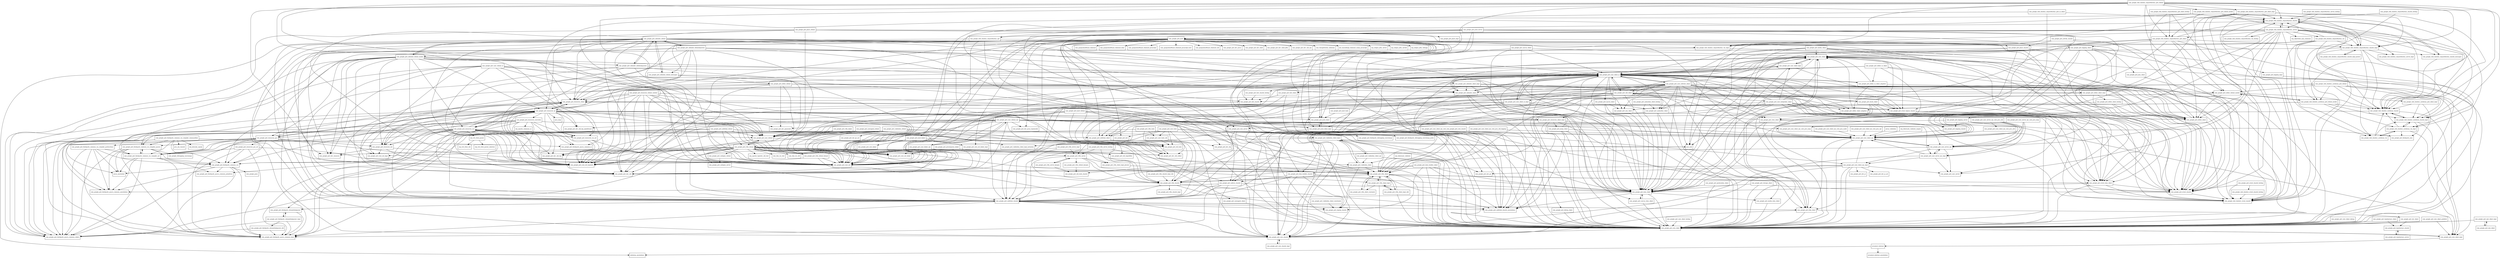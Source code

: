 digraph gwt_user_2_8_2_package_dependencies {
  node [shape = box, fontsize=10.0];
  com_google_gwt_activity_shared -> com_google_gwt_event_shared;
  com_google_gwt_activity_shared -> com_google_gwt_place_shared;
  com_google_gwt_activity_shared -> com_google_gwt_user_client_ui;
  com_google_gwt_activity_shared -> com_google_web_bindery_event_shared;
  com_google_gwt_animation_client -> com_google_gwt_core_client;
  com_google_gwt_animation_client -> com_google_gwt_core_shared;
  com_google_gwt_animation_client -> com_google_gwt_dom_client;
  com_google_gwt_animation_client -> com_google_gwt_user_client;
  com_google_gwt_animation_client_testing -> com_google_gwt_animation_client;
  com_google_gwt_animation_client_testing -> com_google_gwt_dom_client;
  com_google_gwt_aria_client -> com_google_gwt_dom_client;
  com_google_gwt_canvas_client -> com_google_gwt_canvas_dom_client;
  com_google_gwt_canvas_client -> com_google_gwt_core_client;
  com_google_gwt_canvas_client -> com_google_gwt_dom_client;
  com_google_gwt_canvas_client -> com_google_gwt_user_client;
  com_google_gwt_canvas_client -> com_google_gwt_user_client_ui;
  com_google_gwt_canvas_dom_client -> com_google_gwt_core_client;
  com_google_gwt_canvas_dom_client -> com_google_gwt_dom_client;
  com_google_gwt_cell_client -> com_google_gwt_core_client;
  com_google_gwt_cell_client -> com_google_gwt_dom_client;
  com_google_gwt_cell_client -> com_google_gwt_event_dom_client;
  com_google_gwt_cell_client -> com_google_gwt_event_logical_shared;
  com_google_gwt_cell_client -> com_google_gwt_event_shared;
  com_google_gwt_cell_client -> com_google_gwt_i18n_client;
  com_google_gwt_cell_client -> com_google_gwt_i18n_shared;
  com_google_gwt_cell_client -> com_google_gwt_resources_client;
  com_google_gwt_cell_client -> com_google_gwt_safecss_shared;
  com_google_gwt_cell_client -> com_google_gwt_safehtml_client;
  com_google_gwt_cell_client -> com_google_gwt_safehtml_shared;
  com_google_gwt_cell_client -> com_google_gwt_text_shared;
  com_google_gwt_cell_client -> com_google_gwt_user_client;
  com_google_gwt_cell_client -> com_google_gwt_user_client_ui;
  com_google_gwt_cell_client -> com_google_gwt_user_datepicker_client;
  com_google_gwt_codegen_rebind -> com_google_gwt_codegen_server;
  com_google_gwt_codegen_rebind -> com_google_gwt_core_ext;
  com_google_gwt_codegen_server -> com_google_gwt_safehtml_shared;
  com_google_gwt_core_client -> com_google_gwt_core_client_impl;
  com_google_gwt_core_client -> com_google_gwt_core_shared;
  com_google_gwt_core_client_debug -> com_google_gwt_core_client;
  com_google_gwt_core_client_impl -> com_google_gwt_core_client;
  com_google_gwt_core_client_impl -> javaemul_internal;
  com_google_gwt_core_client_prefetch -> com_google_gwt_core_client;
  com_google_gwt_core_client_prefetch -> com_google_gwt_core_client_impl;
  com_google_gwt_core_client_testing -> com_google_gwt_core_client;
  com_google_gwt_core_server -> com_google_gwt_core_shared;
  com_google_gwt_core_server -> com_google_gwt_i18n_server;
  com_google_gwt_core_server -> com_google_gwt_i18n_shared;
  com_google_gwt_core_server -> com_google_gwt_thirdparty_debugging_sourcemap;
  com_google_gwt_core_server -> com_google_gwt_thirdparty_debugging_sourcemap_proto;
  com_google_gwt_core_shared -> com_google_gwt_core_shared_impl;
  com_google_gwt_core_shared_impl -> com_google_gwt_core_shared;
  com_google_gwt_debug_client -> com_google_gwt_core_client;
  com_google_gwt_dom_builder_client -> com_google_gwt_core_client;
  com_google_gwt_dom_builder_client -> com_google_gwt_dom_builder_shared;
  com_google_gwt_dom_builder_client -> com_google_gwt_dom_client;
  com_google_gwt_dom_builder_client -> com_google_gwt_regexp_shared;
  com_google_gwt_dom_builder_client -> com_google_gwt_safehtml_shared;
  com_google_gwt_dom_builder_client -> com_google_gwt_safehtml_shared_annotations;
  com_google_gwt_dom_builder_shared -> com_google_gwt_core_shared;
  com_google_gwt_dom_builder_shared -> com_google_gwt_dom_client;
  com_google_gwt_dom_builder_shared -> com_google_gwt_regexp_shared;
  com_google_gwt_dom_builder_shared -> com_google_gwt_safecss_shared;
  com_google_gwt_dom_builder_shared -> com_google_gwt_safehtml_shared;
  com_google_gwt_dom_builder_shared -> com_google_gwt_safehtml_shared_annotations;
  com_google_gwt_dom_client -> com_google_gwt_canvas_dom_client;
  com_google_gwt_dom_client -> com_google_gwt_core_client;
  com_google_gwt_dom_client -> com_google_gwt_media_dom_client;
  com_google_gwt_dom_client -> com_google_gwt_safehtml_shared;
  com_google_gwt_dom_client -> com_google_gwt_safehtml_shared_annotations;
  com_google_gwt_editor_client -> com_google_gwt_event_shared;
  com_google_gwt_editor_client -> com_google_gwt_user_client;
  com_google_gwt_editor_client_adapters -> com_google_gwt_editor_client;
  com_google_gwt_editor_client_adapters -> com_google_gwt_user_client;
  com_google_gwt_editor_client_adapters -> com_google_gwt_view_client;
  com_google_gwt_editor_client_impl -> com_google_gwt_core_client;
  com_google_gwt_editor_client_impl -> com_google_gwt_editor_client;
  com_google_gwt_editor_client_impl -> com_google_gwt_editor_client_testing;
  com_google_gwt_editor_client_impl -> com_google_gwt_event_shared;
  com_google_gwt_editor_client_testing -> com_google_gwt_editor_client;
  com_google_gwt_editor_client_testing -> com_google_gwt_editor_client_adapters;
  com_google_gwt_editor_client_testing -> com_google_gwt_event_shared;
  com_google_gwt_editor_rebind -> com_google_gwt_core_ext;
  com_google_gwt_editor_rebind -> com_google_gwt_core_ext_typeinfo;
  com_google_gwt_editor_rebind -> com_google_gwt_dev_generator;
  com_google_gwt_editor_rebind -> com_google_gwt_dev_util;
  com_google_gwt_editor_rebind -> com_google_gwt_editor_client;
  com_google_gwt_editor_rebind -> com_google_gwt_editor_client_impl;
  com_google_gwt_editor_rebind -> com_google_gwt_editor_rebind_model;
  com_google_gwt_editor_rebind -> com_google_gwt_user_rebind;
  com_google_gwt_editor_rebind_model -> com_google_gwt_core_ext;
  com_google_gwt_editor_rebind_model -> com_google_gwt_core_ext_typeinfo;
  com_google_gwt_editor_rebind_model -> com_google_gwt_editor_client;
  com_google_gwt_editor_rebind_model -> com_google_web_bindery_autobean_gwt_rebind_model;
  com_google_gwt_editor_rebind_model -> com_google_web_bindery_autobean_shared;
  com_google_gwt_editor_ui_client -> com_google_gwt_core_client;
  com_google_gwt_editor_ui_client -> com_google_gwt_dom_client;
  com_google_gwt_editor_ui_client -> com_google_gwt_editor_client;
  com_google_gwt_editor_ui_client -> com_google_gwt_editor_ui_client_adapters;
  com_google_gwt_editor_ui_client -> com_google_gwt_uibinder_client;
  com_google_gwt_editor_ui_client -> com_google_gwt_user_client_ui;
  com_google_gwt_editor_ui_client_adapters -> com_google_gwt_editor_client;
  com_google_gwt_editor_ui_client_adapters -> com_google_gwt_editor_client_adapters;
  com_google_gwt_editor_ui_client_adapters -> com_google_gwt_user_client;
  com_google_gwt_editor_ui_client_adapters -> com_google_gwt_user_client_ui;
  com_google_gwt_event_dom_client -> com_google_gwt_core_client;
  com_google_gwt_event_dom_client -> com_google_gwt_dom_client;
  com_google_gwt_event_dom_client -> com_google_gwt_event_shared;
  com_google_gwt_event_dom_client -> com_google_web_bindery_event_shared;
  com_google_gwt_event_logical_shared -> com_google_gwt_event_shared;
  com_google_gwt_event_logical_shared -> com_google_web_bindery_event_shared;
  com_google_gwt_event_shared -> com_google_web_bindery_event_shared;
  com_google_gwt_event_shared_testing -> com_google_gwt_event_shared;
  com_google_gwt_event_shared_testing -> com_google_web_bindery_event_shared;
  com_google_gwt_event_shared_testing -> com_google_web_bindery_event_shared_testing;
  com_google_gwt_geolocation_client -> com_google_gwt_core_client;
  com_google_gwt_geolocation_client -> com_google_gwt_dom_client;
  com_google_gwt_http_client -> com_google_gwt_core_client;
  com_google_gwt_http_client -> com_google_gwt_core_shared;
  com_google_gwt_http_client -> com_google_gwt_user_client;
  com_google_gwt_http_client -> com_google_gwt_xhr_client;
  com_google_gwt_i18n_client -> com_google_gwt_core_client;
  com_google_gwt_i18n_client -> com_google_gwt_dom_client;
  com_google_gwt_i18n_client -> com_google_gwt_event_dom_client;
  com_google_gwt_i18n_client -> com_google_gwt_event_shared;
  com_google_gwt_i18n_client -> com_google_gwt_i18n_client_constants;
  com_google_gwt_i18n_client -> com_google_gwt_i18n_client_impl;
  com_google_gwt_i18n_client -> com_google_gwt_i18n_client_impl_cldr;
  com_google_gwt_i18n_client -> com_google_gwt_i18n_shared;
  com_google_gwt_i18n_client_constants -> com_google_gwt_i18n_client;
  com_google_gwt_i18n_client_impl -> com_google_gwt_core_client;
  com_google_gwt_i18n_client_impl -> com_google_gwt_i18n_client;
  com_google_gwt_i18n_client_impl -> com_google_gwt_i18n_client_constants;
  com_google_gwt_i18n_client_impl -> com_google_gwt_i18n_client_impl_cldr;
  com_google_gwt_i18n_client_impl_cldr -> com_google_gwt_core_client;
  com_google_gwt_i18n_client_impl_cldr -> com_google_gwt_i18n_client;
  com_google_gwt_i18n_client_impl_cldr -> com_google_gwt_i18n_client_impl;
  com_google_gwt_i18n_client_impl_plurals -> com_google_gwt_i18n_client;
  com_google_gwt_i18n_linker -> com_google_gwt_core_ext;
  com_google_gwt_i18n_linker -> com_google_gwt_core_ext_linker;
  com_google_gwt_i18n_linker -> com_google_gwt_user_rebind;
  com_google_gwt_i18n_rebind -> com_google_gwt_codegen_rebind;
  com_google_gwt_i18n_rebind -> com_google_gwt_codegen_server;
  com_google_gwt_i18n_rebind -> com_google_gwt_core_client;
  com_google_gwt_i18n_rebind -> com_google_gwt_core_ext;
  com_google_gwt_i18n_rebind -> com_google_gwt_core_ext_impl;
  com_google_gwt_i18n_rebind -> com_google_gwt_core_ext_linker;
  com_google_gwt_i18n_rebind -> com_google_gwt_core_ext_typeinfo;
  com_google_gwt_i18n_rebind -> com_google_gwt_dev_resource;
  com_google_gwt_i18n_rebind -> com_google_gwt_dev_util;
  com_google_gwt_i18n_rebind -> com_google_gwt_dev_util_collect;
  com_google_gwt_i18n_rebind -> com_google_gwt_dev_util_log;
  com_google_gwt_i18n_rebind -> com_google_gwt_i18n_client;
  com_google_gwt_i18n_rebind -> com_google_gwt_i18n_client_impl;
  com_google_gwt_i18n_rebind -> com_google_gwt_i18n_client_impl_plurals;
  com_google_gwt_i18n_rebind -> com_google_gwt_i18n_rebind_format;
  com_google_gwt_i18n_rebind -> com_google_gwt_i18n_server;
  com_google_gwt_i18n_rebind -> com_google_gwt_i18n_shared;
  com_google_gwt_i18n_rebind -> com_google_gwt_safehtml_shared;
  com_google_gwt_i18n_rebind -> com_google_gwt_thirdparty_guava_common_collect;
  com_google_gwt_i18n_rebind -> com_google_gwt_user_rebind;
  com_google_gwt_i18n_rebind -> com_ibm_icu_text;
  com_google_gwt_i18n_rebind -> com_ibm_icu_util;
  com_google_gwt_i18n_rebind -> org_apache_tapestry_util_text;
  com_google_gwt_i18n_rebind_format -> com_google_gwt_core_ext;
  com_google_gwt_i18n_rebind_format -> com_google_gwt_core_ext_typeinfo;
  com_google_gwt_i18n_rebind_format -> com_google_gwt_i18n_client;
  com_google_gwt_i18n_rebind_format -> com_google_gwt_i18n_rebind;
  com_google_gwt_i18n_rebind_keygen -> com_google_gwt_util_tools_shared;
  com_google_gwt_i18n_server -> com_google_gwt_i18n_client;
  com_google_gwt_i18n_server -> com_google_gwt_i18n_client_impl_plurals;
  com_google_gwt_i18n_server -> com_google_gwt_i18n_rebind_keygen;
  com_google_gwt_i18n_server -> com_google_gwt_i18n_server_keygen;
  com_google_gwt_i18n_server -> com_google_gwt_i18n_shared;
  com_google_gwt_i18n_server -> com_google_gwt_safehtml_shared;
  com_google_gwt_i18n_server_impl -> com_google_gwt_i18n_server;
  com_google_gwt_i18n_server_impl -> com_google_gwt_i18n_shared;
  com_google_gwt_i18n_server_impl -> com_google_gwt_safehtml_shared;
  com_google_gwt_i18n_server_keygen -> com_google_gwt_i18n_server;
  com_google_gwt_i18n_server_keygen -> com_google_gwt_util_tools_shared;
  com_google_gwt_i18n_server_testing -> com_google_gwt_i18n_client;
  com_google_gwt_i18n_server_testing -> com_google_gwt_i18n_server;
  com_google_gwt_i18n_server_testing -> com_google_gwt_i18n_shared;
  com_google_gwt_i18n_server_testing -> com_google_gwt_safehtml_shared;
  com_google_gwt_i18n_shared -> com_google_gwt_i18n_client;
  com_google_gwt_i18n_shared -> com_google_gwt_i18n_shared_impl;
  com_google_gwt_i18n_shared -> com_google_gwt_regexp_shared;
  com_google_gwt_i18n_shared -> com_google_gwt_safehtml_shared;
  com_google_gwt_i18n_shared -> com_google_gwt_safehtml_shared_annotations;
  com_google_gwt_i18n_shared_impl_cldr -> com_google_gwt_i18n_shared;
  com_google_gwt_i18n_tools -> com_google_gwt_i18n_client;
  com_google_gwt_i18n_tools -> com_google_gwt_i18n_rebind;
  com_google_gwt_i18n_tools -> com_google_gwt_user_tools_util;
  com_google_gwt_i18n_tools -> com_google_gwt_util_tools;
  com_google_gwt_json_client -> com_google_gwt_core_client;
  com_google_gwt_jsonp_client -> com_google_gwt_core_client;
  com_google_gwt_jsonp_client -> com_google_gwt_dom_client;
  com_google_gwt_jsonp_client -> com_google_gwt_safehtml_shared_annotations;
  com_google_gwt_jsonp_client -> com_google_gwt_user_client;
  com_google_gwt_jsonp_client -> com_google_gwt_user_client_rpc;
  com_google_gwt_junit -> com_gargoylesoftware_htmlunit;
  com_google_gwt_junit -> com_gargoylesoftware_htmlunit_html;
  com_google_gwt_junit -> com_gargoylesoftware_htmlunit_javascript;
  com_google_gwt_junit -> com_gargoylesoftware_htmlunit_javascript_host;
  com_google_gwt_junit -> com_gargoylesoftware_htmlunit_util;
  com_google_gwt_junit -> com_google_gwt_core_client;
  com_google_gwt_junit -> com_google_gwt_core_ext;
  com_google_gwt_junit -> com_google_gwt_core_ext_linker_impl;
  com_google_gwt_junit -> com_google_gwt_core_ext_typeinfo;
  com_google_gwt_junit -> com_google_gwt_core_shared;
  com_google_gwt_junit -> com_google_gwt_dev;
  com_google_gwt_junit -> com_google_gwt_dev_cfg;
  com_google_gwt_junit -> com_google_gwt_dev_javac;
  com_google_gwt_junit -> com_google_gwt_dev_javac_typemodel;
  com_google_gwt_junit -> com_google_gwt_dev_jjs;
  com_google_gwt_junit -> com_google_gwt_dev_resource;
  com_google_gwt_junit -> com_google_gwt_dev_shell;
  com_google_gwt_junit -> com_google_gwt_dev_shell_jetty;
  com_google_gwt_junit -> com_google_gwt_dev_util;
  com_google_gwt_junit -> com_google_gwt_dev_util_arg;
  com_google_gwt_junit -> com_google_gwt_dev_util_collect;
  com_google_gwt_junit -> com_google_gwt_i18n_client;
  com_google_gwt_junit -> com_google_gwt_junit_client;
  com_google_gwt_junit -> com_google_gwt_junit_client_impl;
  com_google_gwt_junit -> com_google_gwt_logging_client;
  com_google_gwt_junit -> com_google_gwt_resources_client;
  com_google_gwt_junit -> com_google_gwt_safehtml_client;
  com_google_gwt_junit -> com_google_gwt_safehtml_shared;
  com_google_gwt_junit -> com_google_gwt_thirdparty_guava_common_base;
  com_google_gwt_junit -> com_google_gwt_thirdparty_guava_common_collect;
  com_google_gwt_junit -> com_google_gwt_util_tools;
  com_google_gwt_junit -> com_thoughtworks_selenium;
  com_google_gwt_junit -> java_util;
  com_google_gwt_junit -> net_sourceforge_htmlunit_corejs_javascript;
  com_google_gwt_junit -> org_eclipse_jetty_server;
  com_google_gwt_junit -> org_eclipse_jetty_servlet;
  com_google_gwt_junit -> org_eclipse_jetty_webapp;
  com_google_gwt_junit_client -> com_google_gwt_junit;
  com_google_gwt_junit_client -> com_google_gwt_junit_client_impl;
  com_google_gwt_junit_client_impl -> com_google_gwt_core_client;
  com_google_gwt_junit_client_impl -> com_google_gwt_core_shared;
  com_google_gwt_junit_client_impl -> com_google_gwt_junit_client;
  com_google_gwt_junit_client_impl -> com_google_gwt_user_client_rpc;
  com_google_gwt_junit_linker -> com_google_gwt_core_ext;
  com_google_gwt_junit_linker -> com_google_gwt_core_ext_linker;
  com_google_gwt_junit_linker -> com_google_gwt_core_ext_linker_impl;
  com_google_gwt_junit_linker -> com_google_gwt_core_linker;
  com_google_gwt_junit_linker -> com_google_gwt_util_tools;
  com_google_gwt_junit_rebind -> com_google_gwt_core_client;
  com_google_gwt_junit_rebind -> com_google_gwt_core_ext;
  com_google_gwt_junit_rebind -> com_google_gwt_core_ext_typeinfo;
  com_google_gwt_junit_rebind -> com_google_gwt_dev_util_collect;
  com_google_gwt_junit_rebind -> com_google_gwt_junit_client;
  com_google_gwt_junit_rebind -> com_google_gwt_junit_client_impl;
  com_google_gwt_junit_rebind -> com_google_gwt_user_rebind;
  com_google_gwt_junit_server -> com_google_gwt_core_server;
  com_google_gwt_junit_server -> com_google_gwt_core_shared;
  com_google_gwt_junit_server -> com_google_gwt_junit;
  com_google_gwt_junit_server -> com_google_gwt_junit_client;
  com_google_gwt_junit_server -> com_google_gwt_junit_client_impl;
  com_google_gwt_junit_server -> com_google_gwt_junit_linker;
  com_google_gwt_junit_server -> com_google_gwt_logging_shared;
  com_google_gwt_junit_server -> com_google_gwt_user_client_rpc;
  com_google_gwt_junit_server -> com_google_gwt_user_server_rpc;
  com_google_gwt_junit_tools -> com_google_gwt_junit_client;
  com_google_gwt_layout_client -> com_google_gwt_animation_client;
  com_google_gwt_layout_client -> com_google_gwt_aria_client;
  com_google_gwt_layout_client -> com_google_gwt_core_client;
  com_google_gwt_layout_client -> com_google_gwt_dom_client;
  com_google_gwt_logging_client -> com_google_gwt_core_client;
  com_google_gwt_logging_client -> com_google_gwt_dom_client;
  com_google_gwt_logging_client -> com_google_gwt_event_dom_client;
  com_google_gwt_logging_client -> com_google_gwt_event_shared;
  com_google_gwt_logging_client -> com_google_gwt_json_client;
  com_google_gwt_logging_client -> com_google_gwt_logging_impl;
  com_google_gwt_logging_client -> com_google_gwt_logging_shared;
  com_google_gwt_logging_client -> com_google_gwt_safehtml_shared_annotations;
  com_google_gwt_logging_client -> com_google_gwt_user_client;
  com_google_gwt_logging_client -> com_google_gwt_user_client_rpc;
  com_google_gwt_logging_client -> com_google_gwt_user_client_ui;
  com_google_gwt_logging_impl -> com_google_gwt_core_client;
  com_google_gwt_logging_server -> com_google_gwt_core_server;
  com_google_gwt_logging_server -> com_google_gwt_logging_shared;
  com_google_gwt_logging_server -> com_google_gwt_thirdparty_json;
  com_google_gwt_logging_server -> com_google_gwt_user_server_rpc;
  com_google_gwt_logging_shared -> com_google_gwt_user_client_rpc;
  com_google_gwt_media_client -> com_google_gwt_core_client;
  com_google_gwt_media_client -> com_google_gwt_dom_client;
  com_google_gwt_media_client -> com_google_gwt_event_dom_client;
  com_google_gwt_media_client -> com_google_gwt_event_shared;
  com_google_gwt_media_client -> com_google_gwt_media_dom_client;
  com_google_gwt_media_client -> com_google_gwt_user_client;
  com_google_gwt_media_client -> com_google_gwt_user_client_ui;
  com_google_gwt_media_dom_client -> com_google_gwt_core_client;
  com_google_gwt_place_impl -> com_google_gwt_place_shared;
  com_google_gwt_place_rebind -> com_google_gwt_core_client;
  com_google_gwt_place_rebind -> com_google_gwt_core_ext;
  com_google_gwt_place_rebind -> com_google_gwt_core_ext_typeinfo;
  com_google_gwt_place_rebind -> com_google_gwt_place_impl;
  com_google_gwt_place_rebind -> com_google_gwt_place_shared;
  com_google_gwt_place_rebind -> com_google_gwt_thirdparty_guava_common_collect;
  com_google_gwt_place_rebind -> com_google_gwt_user_rebind;
  com_google_gwt_place_shared -> com_google_gwt_core_shared;
  com_google_gwt_place_shared -> com_google_gwt_event_logical_shared;
  com_google_gwt_place_shared -> com_google_gwt_event_shared;
  com_google_gwt_place_shared -> com_google_gwt_user_client;
  com_google_gwt_place_shared -> com_google_web_bindery_event_shared;
  com_google_gwt_precompress_linker -> com_google_gwt_core_ext;
  com_google_gwt_precompress_linker -> com_google_gwt_core_ext_linker;
  com_google_gwt_precompress_linker -> com_google_gwt_dev_util_collect;
  com_google_gwt_precompress_linker -> com_google_gwt_util_regexfilter;
  com_google_gwt_resources_client -> com_google_gwt_core_client;
  com_google_gwt_resources_client -> com_google_gwt_resources_ext;
  com_google_gwt_resources_client -> com_google_gwt_resources_rg;
  com_google_gwt_resources_client -> com_google_gwt_safehtml_shared;
  com_google_gwt_resources_client_impl -> com_google_gwt_core_client;
  com_google_gwt_resources_client_impl -> com_google_gwt_http_client;
  com_google_gwt_resources_client_impl -> com_google_gwt_jsonp_client;
  com_google_gwt_resources_client_impl -> com_google_gwt_resources_client;
  com_google_gwt_resources_client_impl -> com_google_gwt_safehtml_shared;
  com_google_gwt_resources_client_impl -> com_google_gwt_safehtml_shared_annotations;
  com_google_gwt_resources_client_impl -> com_google_gwt_user_client_rpc;
  com_google_gwt_resources_converter -> com_google_gwt_core_ext;
  com_google_gwt_resources_converter -> com_google_gwt_dev_util;
  com_google_gwt_resources_converter -> com_google_gwt_dev_util_log;
  com_google_gwt_resources_converter -> com_google_gwt_resources_css;
  com_google_gwt_resources_converter -> com_google_gwt_resources_css_ast;
  com_google_gwt_resources_converter -> com_google_gwt_thirdparty_common_css;
  com_google_gwt_resources_converter -> com_google_gwt_thirdparty_common_css_compiler_ast;
  com_google_gwt_resources_converter -> com_google_gwt_thirdparty_guava_common_base;
  com_google_gwt_resources_converter -> com_google_gwt_thirdparty_guava_common_collect;
  com_google_gwt_resources_converter -> com_google_gwt_thirdparty_guava_common_io;
  com_google_gwt_resources_converter -> org_apache_commons_io;
  com_google_gwt_resources_css -> com_google_gwt_core_ext;
  com_google_gwt_resources_css -> com_google_gwt_core_ext_typeinfo;
  com_google_gwt_resources_css -> com_google_gwt_dev_util;
  com_google_gwt_resources_css -> com_google_gwt_dev_util_log;
  com_google_gwt_resources_css -> com_google_gwt_resources_client;
  com_google_gwt_resources_css -> com_google_gwt_resources_css_ast;
  com_google_gwt_resources_css -> com_google_gwt_resources_ext;
  com_google_gwt_resources_css -> com_google_gwt_resources_gss;
  com_google_gwt_resources_css -> com_google_gwt_resources_rg;
  com_google_gwt_resources_css -> com_google_gwt_thirdparty_common_css;
  com_google_gwt_resources_css -> com_google_gwt_thirdparty_common_css_compiler_ast;
  com_google_gwt_resources_css -> com_google_gwt_thirdparty_common_css_compiler_passes;
  com_google_gwt_resources_css -> com_google_gwt_thirdparty_guava_common_base;
  com_google_gwt_resources_css -> com_google_gwt_thirdparty_guava_common_collect;
  com_google_gwt_resources_css -> com_google_gwt_user_rebind;
  com_google_gwt_resources_css -> com_google_gwt_util_tools;
  com_google_gwt_resources_css -> org_w3c_flute_parser;
  com_google_gwt_resources_css_ast -> com_google_gwt_core_ext;
  com_google_gwt_resources_css_ast -> com_google_gwt_dev_util;
  com_google_gwt_resources_css_ast -> com_google_gwt_resources_css;
  com_google_gwt_resources_ext -> com_google_gwt_core_ext;
  com_google_gwt_resources_ext -> com_google_gwt_core_ext_impl;
  com_google_gwt_resources_ext -> com_google_gwt_core_ext_typeinfo;
  com_google_gwt_resources_ext -> com_google_gwt_dev_resource;
  com_google_gwt_resources_ext -> com_google_gwt_resources_client;
  com_google_gwt_resources_gss -> com_google_gwt_core_ext;
  com_google_gwt_resources_gss -> com_google_gwt_core_ext_typeinfo;
  com_google_gwt_resources_gss -> com_google_gwt_resources_client;
  com_google_gwt_resources_gss -> com_google_gwt_resources_ext;
  com_google_gwt_resources_gss -> com_google_gwt_resources_gss_ast;
  com_google_gwt_resources_gss -> com_google_gwt_resources_rg;
  com_google_gwt_resources_gss -> com_google_gwt_thirdparty_common_css;
  com_google_gwt_resources_gss -> com_google_gwt_thirdparty_common_css_compiler_ast;
  com_google_gwt_resources_gss -> com_google_gwt_thirdparty_common_css_compiler_gssfunctions;
  com_google_gwt_resources_gss -> com_google_gwt_thirdparty_common_css_compiler_passes;
  com_google_gwt_resources_gss -> com_google_gwt_thirdparty_guava_common_annotations;
  com_google_gwt_resources_gss -> com_google_gwt_thirdparty_guava_common_base;
  com_google_gwt_resources_gss -> com_google_gwt_thirdparty_guava_common_collect;
  com_google_gwt_resources_gss_ast -> com_google_gwt_core_ext;
  com_google_gwt_resources_gss_ast -> com_google_gwt_thirdparty_common_css;
  com_google_gwt_resources_gss_ast -> com_google_gwt_thirdparty_common_css_compiler_ast;
  com_google_gwt_resources_gss_ast -> com_google_gwt_thirdparty_guava_common_base;
  com_google_gwt_resources_gss_ast -> com_google_gwt_thirdparty_guava_common_collect;
  com_google_gwt_resources_rebind_context -> com_google_gwt_core_client;
  com_google_gwt_resources_rebind_context -> com_google_gwt_core_ext;
  com_google_gwt_resources_rebind_context -> com_google_gwt_core_ext_linker;
  com_google_gwt_resources_rebind_context -> com_google_gwt_core_ext_typeinfo;
  com_google_gwt_resources_rebind_context -> com_google_gwt_dev_generator;
  com_google_gwt_resources_rebind_context -> com_google_gwt_dev_util;
  com_google_gwt_resources_rebind_context -> com_google_gwt_resources_client;
  com_google_gwt_resources_rebind_context -> com_google_gwt_resources_ext;
  com_google_gwt_resources_rebind_context -> com_google_gwt_resources_rg;
  com_google_gwt_resources_rebind_context -> com_google_gwt_thirdparty_guava_common_io;
  com_google_gwt_resources_rebind_context -> com_google_gwt_user_rebind;
  com_google_gwt_resources_rg -> com_google_gwt_core_client;
  com_google_gwt_resources_rg -> com_google_gwt_core_ext;
  com_google_gwt_resources_rg -> com_google_gwt_core_ext_linker;
  com_google_gwt_resources_rg -> com_google_gwt_core_ext_typeinfo;
  com_google_gwt_resources_rg -> com_google_gwt_dev_util;
  com_google_gwt_resources_rg -> com_google_gwt_dev_util_collect;
  com_google_gwt_resources_rg -> com_google_gwt_dev_util_log;
  com_google_gwt_resources_rg -> com_google_gwt_dev_util_log_speedtracer;
  com_google_gwt_resources_rg -> com_google_gwt_dom_client;
  com_google_gwt_resources_rg -> com_google_gwt_i18n_client;
  com_google_gwt_resources_rg -> com_google_gwt_resources_client;
  com_google_gwt_resources_rg -> com_google_gwt_resources_client_impl;
  com_google_gwt_resources_rg -> com_google_gwt_resources_converter;
  com_google_gwt_resources_rg -> com_google_gwt_resources_css;
  com_google_gwt_resources_rg -> com_google_gwt_resources_css_ast;
  com_google_gwt_resources_rg -> com_google_gwt_resources_ext;
  com_google_gwt_resources_rg -> com_google_gwt_resources_gss;
  com_google_gwt_resources_rg -> com_google_gwt_safehtml_shared;
  com_google_gwt_resources_rg -> com_google_gwt_thirdparty_common_css;
  com_google_gwt_resources_rg -> com_google_gwt_thirdparty_common_css_compiler_ast;
  com_google_gwt_resources_rg -> com_google_gwt_thirdparty_common_css_compiler_passes;
  com_google_gwt_resources_rg -> com_google_gwt_thirdparty_guava_common_base;
  com_google_gwt_resources_rg -> com_google_gwt_thirdparty_guava_common_collect;
  com_google_gwt_resources_rg -> com_google_gwt_thirdparty_guava_common_io;
  com_google_gwt_resources_rg -> com_google_gwt_user_rebind;
  com_google_gwt_resources_rg -> com_google_gwt_util_tools;
  com_google_gwt_resources_rg -> java_lang;
  com_google_gwt_safecss_shared -> com_google_gwt_core_shared;
  com_google_gwt_safecss_shared -> com_google_gwt_dom_client;
  com_google_gwt_safecss_shared -> com_google_gwt_safehtml_shared;
  com_google_gwt_safecss_shared -> com_google_gwt_thirdparty_guava_common_annotations;
  com_google_gwt_safecss_shared -> com_google_gwt_thirdparty_guava_common_base;
  com_google_gwt_safehtml_client -> com_google_gwt_safehtml_shared;
  com_google_gwt_safehtml_rebind -> com_google_gwt_core_ext;
  com_google_gwt_safehtml_rebind -> com_google_gwt_core_ext_typeinfo;
  com_google_gwt_safehtml_rebind -> com_google_gwt_i18n_rebind;
  com_google_gwt_safehtml_rebind -> com_google_gwt_i18n_shared;
  com_google_gwt_safehtml_rebind -> com_google_gwt_safecss_shared;
  com_google_gwt_safehtml_rebind -> com_google_gwt_safehtml_client;
  com_google_gwt_safehtml_rebind -> com_google_gwt_safehtml_shared;
  com_google_gwt_safehtml_rebind -> com_google_gwt_thirdparty_guava_common_base;
  com_google_gwt_safehtml_rebind -> com_google_gwt_thirdparty_streamhtmlparser;
  com_google_gwt_safehtml_rebind -> com_google_gwt_user_rebind;
  com_google_gwt_safehtml_shared -> com_google_gwt_core_shared;
  com_google_gwt_safehtml_shared -> com_google_gwt_http_client;
  com_google_gwt_safehtml_shared -> com_google_gwt_regexp_shared;
  com_google_gwt_safehtml_shared -> com_google_gwt_safehtml_shared_annotations;
  com_google_gwt_safehtml_shared -> com_google_gwt_thirdparty_guava_common_base;
  com_google_gwt_safehtml_shared -> com_google_gwt_thirdparty_streamhtmlparser;
  com_google_gwt_storage_client -> com_google_gwt_core_client;
  com_google_gwt_storage_client -> com_google_gwt_dom_client;
  com_google_gwt_storage_client -> com_google_gwt_event_shared;
  com_google_gwt_text_client -> com_google_gwt_i18n_client;
  com_google_gwt_text_client -> com_google_gwt_i18n_shared;
  com_google_gwt_text_client -> com_google_gwt_text_shared;
  com_google_gwt_text_shared -> com_google_gwt_safehtml_shared;
  com_google_gwt_text_shared_testing -> com_google_gwt_text_shared;
  com_google_gwt_thirdparty_common_css -> com_google_gson;
  com_google_gwt_thirdparty_common_css -> com_google_gwt_thirdparty_guava_common_annotations;
  com_google_gwt_thirdparty_common_css -> com_google_gwt_thirdparty_guava_common_base;
  com_google_gwt_thirdparty_common_css -> com_google_gwt_thirdparty_guava_common_collect;
  com_google_gwt_thirdparty_common_css -> com_google_gwt_thirdparty_guava_common_primitives;
  com_google_gwt_thirdparty_common_css -> javax_annotation;
  com_google_gwt_thirdparty_common_css_compiler_ast -> com_google_gwt_thirdparty_common_css;
  com_google_gwt_thirdparty_common_css_compiler_ast -> com_google_gwt_thirdparty_common_css_compiler_passes;
  com_google_gwt_thirdparty_common_css_compiler_ast -> com_google_gwt_thirdparty_guava_common_annotations;
  com_google_gwt_thirdparty_common_css_compiler_ast -> com_google_gwt_thirdparty_guava_common_base;
  com_google_gwt_thirdparty_common_css_compiler_ast -> com_google_gwt_thirdparty_guava_common_collect;
  com_google_gwt_thirdparty_common_css_compiler_ast -> com_google_gwt_thirdparty_guava_common_primitives;
  com_google_gwt_thirdparty_common_css_compiler_ast -> javax_annotation;
  com_google_gwt_thirdparty_common_css_compiler_commandline -> com_google_gwt_thirdparty_common_css;
  com_google_gwt_thirdparty_common_css_compiler_commandline -> com_google_gwt_thirdparty_common_css_compiler_ast;
  com_google_gwt_thirdparty_common_css_compiler_commandline -> com_google_gwt_thirdparty_common_css_compiler_passes;
  com_google_gwt_thirdparty_common_css_compiler_commandline -> com_google_gwt_thirdparty_guava_common_base;
  com_google_gwt_thirdparty_common_css_compiler_commandline -> com_google_gwt_thirdparty_guava_common_collect;
  com_google_gwt_thirdparty_common_css_compiler_commandline -> com_google_gwt_thirdparty_guava_common_io;
  com_google_gwt_thirdparty_common_css_compiler_commandline -> java_nio_charset;
  com_google_gwt_thirdparty_common_css_compiler_commandline -> javax_annotation;
  com_google_gwt_thirdparty_common_css_compiler_commandline -> org_kohsuke_args4j;
  com_google_gwt_thirdparty_common_css_compiler_gssfunctions -> com_google_gwt_thirdparty_common_css;
  com_google_gwt_thirdparty_common_css_compiler_gssfunctions -> com_google_gwt_thirdparty_common_css_compiler_ast;
  com_google_gwt_thirdparty_common_css_compiler_gssfunctions -> com_google_gwt_thirdparty_guava_common_annotations;
  com_google_gwt_thirdparty_common_css_compiler_gssfunctions -> com_google_gwt_thirdparty_guava_common_base;
  com_google_gwt_thirdparty_common_css_compiler_gssfunctions -> com_google_gwt_thirdparty_guava_common_collect;
  com_google_gwt_thirdparty_common_css_compiler_gssfunctions -> javax_annotation;
  com_google_gwt_thirdparty_common_css_compiler_passes -> com_google_debugging_sourcemap;
  com_google_gwt_thirdparty_common_css_compiler_passes -> com_google_gwt_thirdparty_common_css;
  com_google_gwt_thirdparty_common_css_compiler_passes -> com_google_gwt_thirdparty_common_css_compiler_ast;
  com_google_gwt_thirdparty_common_css_compiler_passes -> com_google_gwt_thirdparty_guava_common_annotations;
  com_google_gwt_thirdparty_common_css_compiler_passes -> com_google_gwt_thirdparty_guava_common_base;
  com_google_gwt_thirdparty_common_css_compiler_passes -> com_google_gwt_thirdparty_guava_common_collect;
  com_google_gwt_thirdparty_common_css_compiler_passes -> javax_annotation;
  com_google_gwt_thirdparty_streamhtmlparser -> com_google_gwt_thirdparty_guava_common_base;
  com_google_gwt_thirdparty_streamhtmlparser -> com_google_gwt_thirdparty_streamhtmlparser_impl;
  com_google_gwt_thirdparty_streamhtmlparser_impl -> com_google_gwt_thirdparty_guava_common_base;
  com_google_gwt_thirdparty_streamhtmlparser_impl -> com_google_gwt_thirdparty_guava_common_collect;
  com_google_gwt_thirdparty_streamhtmlparser_impl -> com_google_gwt_thirdparty_streamhtmlparser;
  com_google_gwt_thirdparty_streamhtmlparser_impl -> com_google_gwt_thirdparty_streamhtmlparser_util;
  com_google_gwt_thirdparty_streamhtmlparser_util -> com_google_gwt_thirdparty_guava_common_base;
  com_google_gwt_thirdparty_streamhtmlparser_util -> com_google_gwt_thirdparty_guava_common_collect;
  com_google_gwt_touch_client -> com_google_gwt_core_client;
  com_google_gwt_touch_client -> com_google_gwt_dom_client;
  com_google_gwt_touch_client -> com_google_gwt_event_dom_client;
  com_google_gwt_touch_client -> com_google_gwt_event_logical_shared;
  com_google_gwt_touch_client -> com_google_gwt_event_shared;
  com_google_gwt_touch_client -> com_google_gwt_user_client;
  com_google_gwt_touch_client -> com_google_gwt_user_client_ui;
  com_google_gwt_typedarrays_client -> com_google_gwt_core_client;
  com_google_gwt_typedarrays_client -> com_google_gwt_typedarrays_shared;
  com_google_gwt_typedarrays_server -> com_google_gwt_typedarrays_shared;
  com_google_gwt_typedarrays_shared -> com_google_gwt_typedarrays_server;
  com_google_gwt_uibinder_attributeparsers -> com_google_gwt_core_ext;
  com_google_gwt_uibinder_attributeparsers -> com_google_gwt_core_ext_typeinfo;
  com_google_gwt_uibinder_attributeparsers -> com_google_gwt_dom_client;
  com_google_gwt_uibinder_attributeparsers -> com_google_gwt_safehtml_shared;
  com_google_gwt_uibinder_attributeparsers -> com_google_gwt_uibinder_rebind;
  com_google_gwt_uibinder_attributeparsers -> com_google_gwt_user_client_ui;
  com_google_gwt_uibinder_client -> com_google_gwt_core_client;
  com_google_gwt_uibinder_client -> com_google_gwt_dom_client;
  com_google_gwt_uibinder_client -> com_google_gwt_safehtml_shared_annotations;
  com_google_gwt_uibinder_client -> com_google_gwt_user_client;
  com_google_gwt_uibinder_client -> com_google_gwt_user_client_ui;
  com_google_gwt_uibinder_client_impl -> com_google_gwt_core_client;
  com_google_gwt_uibinder_client_impl -> com_google_gwt_dom_client;
  com_google_gwt_uibinder_client_impl -> com_google_gwt_event_dom_client;
  com_google_gwt_uibinder_client_impl -> com_google_gwt_event_shared;
  com_google_gwt_uibinder_client_impl -> com_google_gwt_safehtml_shared;
  com_google_gwt_uibinder_client_impl -> com_google_gwt_uibinder_client;
  com_google_gwt_uibinder_elementparsers -> com_google_gwt_core_ext;
  com_google_gwt_uibinder_elementparsers -> com_google_gwt_core_ext_typeinfo;
  com_google_gwt_uibinder_elementparsers -> com_google_gwt_dev_util;
  com_google_gwt_uibinder_elementparsers -> com_google_gwt_dom_client;
  com_google_gwt_uibinder_elementparsers -> com_google_gwt_i18n_client;
  com_google_gwt_uibinder_elementparsers -> com_google_gwt_resources_client;
  com_google_gwt_uibinder_elementparsers -> com_google_gwt_safehtml_shared;
  com_google_gwt_uibinder_elementparsers -> com_google_gwt_uibinder_client;
  com_google_gwt_uibinder_elementparsers -> com_google_gwt_uibinder_rebind;
  com_google_gwt_uibinder_elementparsers -> com_google_gwt_uibinder_rebind_messages;
  com_google_gwt_uibinder_elementparsers -> com_google_gwt_uibinder_rebind_model;
  com_google_gwt_uibinder_elementparsers -> com_google_gwt_user_client_ui;
  com_google_gwt_uibinder_rebind -> com_google_gwt_core_ext;
  com_google_gwt_uibinder_rebind -> com_google_gwt_core_ext_typeinfo;
  com_google_gwt_uibinder_rebind -> com_google_gwt_dev_resource;
  com_google_gwt_uibinder_rebind -> com_google_gwt_dev_util;
  com_google_gwt_uibinder_rebind -> com_google_gwt_dev_util_collect;
  com_google_gwt_uibinder_rebind -> com_google_gwt_dom_client;
  com_google_gwt_uibinder_rebind -> com_google_gwt_event_dom_client;
  com_google_gwt_uibinder_rebind -> com_google_gwt_event_shared;
  com_google_gwt_uibinder_rebind -> com_google_gwt_resources_client;
  com_google_gwt_uibinder_rebind -> com_google_gwt_resources_rg;
  com_google_gwt_uibinder_rebind -> com_google_gwt_safehtml_shared;
  com_google_gwt_uibinder_rebind -> com_google_gwt_uibinder_attributeparsers;
  com_google_gwt_uibinder_rebind -> com_google_gwt_uibinder_client;
  com_google_gwt_uibinder_rebind -> com_google_gwt_uibinder_client_impl;
  com_google_gwt_uibinder_rebind -> com_google_gwt_uibinder_elementparsers;
  com_google_gwt_uibinder_rebind -> com_google_gwt_uibinder_rebind_messages;
  com_google_gwt_uibinder_rebind -> com_google_gwt_uibinder_rebind_model;
  com_google_gwt_uibinder_rebind -> com_google_gwt_user_client_ui;
  com_google_gwt_uibinder_rebind -> com_google_web_bindery_event_shared;
  com_google_gwt_uibinder_rebind -> jsinterop_annotations;
  com_google_gwt_uibinder_rebind_messages -> com_google_gwt_core_ext;
  com_google_gwt_uibinder_rebind_messages -> com_google_gwt_core_ext_typeinfo;
  com_google_gwt_uibinder_rebind_messages -> com_google_gwt_i18n_client;
  com_google_gwt_uibinder_rebind_messages -> com_google_gwt_uibinder_rebind;
  com_google_gwt_uibinder_rebind_model -> com_google_gwt_core_ext;
  com_google_gwt_uibinder_rebind_model -> com_google_gwt_core_ext_impl;
  com_google_gwt_uibinder_rebind_model -> com_google_gwt_core_ext_typeinfo;
  com_google_gwt_uibinder_rebind_model -> com_google_gwt_dev_resource;
  com_google_gwt_uibinder_rebind_model -> com_google_gwt_dev_util;
  com_google_gwt_uibinder_rebind_model -> com_google_gwt_resources_client;
  com_google_gwt_uibinder_rebind_model -> com_google_gwt_resources_css;
  com_google_gwt_uibinder_rebind_model -> com_google_gwt_resources_css_ast;
  com_google_gwt_uibinder_rebind_model -> com_google_gwt_resources_ext;
  com_google_gwt_uibinder_rebind_model -> com_google_gwt_resources_gss;
  com_google_gwt_uibinder_rebind_model -> com_google_gwt_resources_rg;
  com_google_gwt_uibinder_rebind_model -> com_google_gwt_thirdparty_common_css;
  com_google_gwt_uibinder_rebind_model -> com_google_gwt_thirdparty_common_css_compiler_ast;
  com_google_gwt_uibinder_rebind_model -> com_google_gwt_thirdparty_guava_common_collect;
  com_google_gwt_uibinder_rebind_model -> com_google_gwt_uibinder_attributeparsers;
  com_google_gwt_uibinder_rebind_model -> com_google_gwt_uibinder_client;
  com_google_gwt_uibinder_rebind_model -> com_google_gwt_uibinder_rebind;
  com_google_gwt_user_cellview_client -> com_google_gwt_animation_client;
  com_google_gwt_user_cellview_client -> com_google_gwt_aria_client;
  com_google_gwt_user_cellview_client -> com_google_gwt_cell_client;
  com_google_gwt_user_cellview_client -> com_google_gwt_core_client;
  com_google_gwt_user_cellview_client -> com_google_gwt_dom_builder_shared;
  com_google_gwt_user_cellview_client -> com_google_gwt_dom_client;
  com_google_gwt_user_cellview_client -> com_google_gwt_editor_client;
  com_google_gwt_user_cellview_client -> com_google_gwt_editor_client_adapters;
  com_google_gwt_user_cellview_client -> com_google_gwt_event_dom_client;
  com_google_gwt_user_cellview_client -> com_google_gwt_event_logical_shared;
  com_google_gwt_user_cellview_client -> com_google_gwt_event_shared;
  com_google_gwt_user_cellview_client -> com_google_gwt_i18n_client;
  com_google_gwt_user_cellview_client -> com_google_gwt_resources_client;
  com_google_gwt_user_cellview_client -> com_google_gwt_safecss_shared;
  com_google_gwt_user_cellview_client -> com_google_gwt_safehtml_client;
  com_google_gwt_user_cellview_client -> com_google_gwt_safehtml_shared;
  com_google_gwt_user_cellview_client -> com_google_gwt_uibinder_client;
  com_google_gwt_user_cellview_client -> com_google_gwt_user_client;
  com_google_gwt_user_cellview_client -> com_google_gwt_user_client_ui;
  com_google_gwt_user_cellview_client -> com_google_gwt_user_client_ui_impl;
  com_google_gwt_user_cellview_client -> com_google_gwt_view_client;
  com_google_gwt_user_cellview_client -> com_google_web_bindery_event_shared;
  com_google_gwt_user_client -> com_google_gwt_core_client;
  com_google_gwt_user_client -> com_google_gwt_dom_client;
  com_google_gwt_user_client -> com_google_gwt_event_dom_client;
  com_google_gwt_user_client -> com_google_gwt_event_logical_shared;
  com_google_gwt_user_client -> com_google_gwt_event_shared;
  com_google_gwt_user_client -> com_google_gwt_http_client;
  com_google_gwt_user_client -> com_google_gwt_safehtml_shared_annotations;
  com_google_gwt_user_client -> com_google_gwt_user_client_impl;
  com_google_gwt_user_client -> com_google_web_bindery_event_shared;
  com_google_gwt_user_client_impl -> com_google_gwt_core_client;
  com_google_gwt_user_client_impl -> com_google_gwt_dom_client;
  com_google_gwt_user_client_impl -> com_google_gwt_resources_client;
  com_google_gwt_user_client_impl -> com_google_gwt_user_client;
  com_google_gwt_user_client_impl -> com_google_gwt_user_client_ui;
  com_google_gwt_user_client_rpc -> com_google_gwt_core_client;
  com_google_gwt_user_client_rpc -> com_google_gwt_http_client;
  com_google_gwt_user_client_rpc -> com_google_gwt_user_server_rpc;
  com_google_gwt_user_client_rpc_core_com_google_gwt_core_shared -> com_google_gwt_core_shared;
  com_google_gwt_user_client_rpc_core_com_google_gwt_core_shared -> com_google_gwt_user_client_rpc;
  com_google_gwt_user_client_rpc_core_java_lang -> com_google_gwt_user_client_rpc;
  com_google_gwt_user_client_rpc_core_java_math -> com_google_gwt_user_client_rpc;
  com_google_gwt_user_client_rpc_core_java_sql -> com_google_gwt_user_client_rpc;
  com_google_gwt_user_client_rpc_core_java_util -> com_google_gwt_user_client_rpc;
  com_google_gwt_user_client_rpc_core_java_util_logging -> com_google_gwt_core_shared;
  com_google_gwt_user_client_rpc_core_java_util_logging -> com_google_gwt_user_client_rpc;
  com_google_gwt_user_client_rpc_impl -> com_google_gwt_core_client;
  com_google_gwt_user_client_rpc_impl -> com_google_gwt_core_shared;
  com_google_gwt_user_client_rpc_impl -> com_google_gwt_dev_jjs;
  com_google_gwt_user_client_rpc_impl -> com_google_gwt_dev_js;
  com_google_gwt_user_client_rpc_impl -> com_google_gwt_dev_js_ast;
  com_google_gwt_user_client_rpc_impl -> com_google_gwt_dev_util;
  com_google_gwt_user_client_rpc_impl -> com_google_gwt_http_client;
  com_google_gwt_user_client_rpc_impl -> com_google_gwt_user_client_rpc;
  com_google_gwt_user_client_rpc_impl -> com_google_gwt_user_server;
  com_google_gwt_user_client_ui -> com_google_gwt_animation_client;
  com_google_gwt_user_client_ui -> com_google_gwt_aria_client;
  com_google_gwt_user_client_ui -> com_google_gwt_cell_client;
  com_google_gwt_user_client_ui -> com_google_gwt_core_client;
  com_google_gwt_user_client_ui -> com_google_gwt_core_shared;
  com_google_gwt_user_client_ui -> com_google_gwt_debug_client;
  com_google_gwt_user_client_ui -> com_google_gwt_dom_builder_shared;
  com_google_gwt_user_client_ui -> com_google_gwt_dom_client;
  com_google_gwt_user_client_ui -> com_google_gwt_editor_client;
  com_google_gwt_user_client_ui -> com_google_gwt_editor_client_adapters;
  com_google_gwt_user_client_ui -> com_google_gwt_editor_ui_client_adapters;
  com_google_gwt_user_client_ui -> com_google_gwt_event_dom_client;
  com_google_gwt_user_client_ui -> com_google_gwt_event_logical_shared;
  com_google_gwt_user_client_ui -> com_google_gwt_event_shared;
  com_google_gwt_user_client_ui -> com_google_gwt_i18n_client;
  com_google_gwt_user_client_ui -> com_google_gwt_i18n_shared;
  com_google_gwt_user_client_ui -> com_google_gwt_layout_client;
  com_google_gwt_user_client_ui -> com_google_gwt_resources_client;
  com_google_gwt_user_client_ui -> com_google_gwt_resources_client_impl;
  com_google_gwt_user_client_ui -> com_google_gwt_safehtml_client;
  com_google_gwt_user_client_ui -> com_google_gwt_safehtml_shared;
  com_google_gwt_user_client_ui -> com_google_gwt_safehtml_shared_annotations;
  com_google_gwt_user_client_ui -> com_google_gwt_text_client;
  com_google_gwt_user_client_ui -> com_google_gwt_text_shared;
  com_google_gwt_user_client_ui -> com_google_gwt_text_shared_testing;
  com_google_gwt_user_client_ui -> com_google_gwt_touch_client;
  com_google_gwt_user_client_ui -> com_google_gwt_uibinder_client;
  com_google_gwt_user_client_ui -> com_google_gwt_user_cellview_client;
  com_google_gwt_user_client_ui -> com_google_gwt_user_client;
  com_google_gwt_user_client_ui -> com_google_gwt_user_client_impl;
  com_google_gwt_user_client_ui -> com_google_gwt_user_client_rpc;
  com_google_gwt_user_client_ui -> com_google_gwt_user_client_ui_impl;
  com_google_gwt_user_client_ui -> com_google_gwt_view_client;
  com_google_gwt_user_client_ui -> com_google_web_bindery_event_shared;
  com_google_gwt_user_client_ui_impl -> com_google_gwt_core_client;
  com_google_gwt_user_client_ui_impl -> com_google_gwt_dom_client;
  com_google_gwt_user_client_ui_impl -> com_google_gwt_event_logical_shared;
  com_google_gwt_user_client_ui_impl -> com_google_gwt_safecss_shared;
  com_google_gwt_user_client_ui_impl -> com_google_gwt_safehtml_client;
  com_google_gwt_user_client_ui_impl -> com_google_gwt_safehtml_shared;
  com_google_gwt_user_client_ui_impl -> com_google_gwt_safehtml_shared_annotations;
  com_google_gwt_user_client_ui_impl -> com_google_gwt_user_client;
  com_google_gwt_user_client_ui_impl -> com_google_gwt_user_client_ui;
  com_google_gwt_user_datepicker_client -> com_google_gwt_aria_client;
  com_google_gwt_user_datepicker_client -> com_google_gwt_core_client;
  com_google_gwt_user_datepicker_client -> com_google_gwt_dom_client;
  com_google_gwt_user_datepicker_client -> com_google_gwt_editor_client;
  com_google_gwt_user_datepicker_client -> com_google_gwt_editor_client_adapters;
  com_google_gwt_user_datepicker_client -> com_google_gwt_event_dom_client;
  com_google_gwt_user_datepicker_client -> com_google_gwt_event_logical_shared;
  com_google_gwt_user_datepicker_client -> com_google_gwt_event_shared;
  com_google_gwt_user_datepicker_client -> com_google_gwt_i18n_client;
  com_google_gwt_user_datepicker_client -> com_google_gwt_safehtml_shared_annotations;
  com_google_gwt_user_datepicker_client -> com_google_gwt_user_client;
  com_google_gwt_user_datepicker_client -> com_google_gwt_user_client_impl;
  com_google_gwt_user_datepicker_client -> com_google_gwt_user_client_ui;
  com_google_gwt_user_datepicker_client -> java_util;
  com_google_gwt_user_linker_rpc -> com_google_gwt_core_ext;
  com_google_gwt_user_linker_rpc -> com_google_gwt_core_ext_linker;
  com_google_gwt_user_linker_rpc -> com_google_gwt_dev_jjs;
  com_google_gwt_user_linker_rpc -> com_google_gwt_dev_util;
  com_google_gwt_user_linker_rpc -> com_google_gwt_user_rebind_rpc;
  com_google_gwt_user_rebind -> com_google_gwt_core_ext;
  com_google_gwt_user_rebind -> com_google_gwt_core_ext_typeinfo;
  com_google_gwt_user_rebind -> com_google_gwt_i18n_rebind;
  com_google_gwt_user_rebind -> com_google_gwt_i18n_shared;
  com_google_gwt_user_rebind -> com_google_gwt_user_client;
  com_google_gwt_user_rebind_rpc -> com_google_gwt_core_client;
  com_google_gwt_user_rebind_rpc -> com_google_gwt_core_client_impl;
  com_google_gwt_user_rebind_rpc -> com_google_gwt_core_ext;
  com_google_gwt_user_rebind_rpc -> com_google_gwt_core_ext_linker;
  com_google_gwt_user_rebind_rpc -> com_google_gwt_core_ext_typeinfo;
  com_google_gwt_user_rebind_rpc -> com_google_gwt_dev_generator;
  com_google_gwt_user_rebind_rpc -> com_google_gwt_dev_javac_typemodel;
  com_google_gwt_user_rebind_rpc -> com_google_gwt_dev_util;
  com_google_gwt_user_rebind_rpc -> com_google_gwt_dev_util_log;
  com_google_gwt_user_rebind_rpc -> com_google_gwt_dev_util_log_speedtracer;
  com_google_gwt_user_rebind_rpc -> com_google_gwt_http_client;
  com_google_gwt_user_rebind_rpc -> com_google_gwt_user_client_rpc;
  com_google_gwt_user_rebind_rpc -> com_google_gwt_user_client_rpc_core_java_lang;
  com_google_gwt_user_rebind_rpc -> com_google_gwt_user_client_rpc_impl;
  com_google_gwt_user_rebind_rpc -> com_google_gwt_user_linker_rpc;
  com_google_gwt_user_rebind_rpc -> com_google_gwt_user_rebind;
  com_google_gwt_user_rebind_rpc -> com_google_gwt_user_server_rpc;
  com_google_gwt_user_rebind_rpc -> com_google_gwt_user_server_rpc_impl;
  com_google_gwt_user_rebind_rpc -> com_google_gwt_util_regexfilter;
  com_google_gwt_user_rebind_ui -> com_google_gwt_core_ext;
  com_google_gwt_user_rebind_ui -> com_google_gwt_core_ext_impl;
  com_google_gwt_user_rebind_ui -> com_google_gwt_core_ext_linker;
  com_google_gwt_user_rebind_ui -> com_google_gwt_core_ext_typeinfo;
  com_google_gwt_user_rebind_ui -> com_google_gwt_dev_resource;
  com_google_gwt_user_rebind_ui -> com_google_gwt_dev_util;
  com_google_gwt_user_rebind_ui -> com_google_gwt_dev_util_log_speedtracer;
  com_google_gwt_user_rebind_ui -> com_google_gwt_thirdparty_guava_common_annotations;
  com_google_gwt_user_rebind_ui -> com_google_gwt_user_client_ui;
  com_google_gwt_user_rebind_ui -> com_google_gwt_user_rebind;
  com_google_gwt_user_server_rpc -> com_google_gwt_user_client_rpc;
  com_google_gwt_user_server_rpc -> com_google_gwt_user_client_rpc_impl;
  com_google_gwt_user_server_rpc -> com_google_gwt_user_server;
  com_google_gwt_user_server_rpc -> com_google_gwt_user_server_rpc_impl;
  com_google_gwt_user_server_rpc -> com_google_gwt_util_tools_shared;
  com_google_gwt_user_server_rpc_core_java_lang -> com_google_gwt_user_client_rpc;
  com_google_gwt_user_server_rpc_core_java_lang -> com_google_gwt_user_client_rpc_core_java_lang;
  com_google_gwt_user_server_rpc_core_java_lang -> com_google_gwt_user_server_rpc;
  com_google_gwt_user_server_rpc_core_java_lang -> com_google_gwt_user_server_rpc_impl;
  com_google_gwt_user_server_rpc_core_java_util -> com_google_gwt_user_client_rpc;
  com_google_gwt_user_server_rpc_core_java_util -> com_google_gwt_user_client_rpc_core_java_util;
  com_google_gwt_user_server_rpc_core_java_util -> com_google_gwt_user_server_rpc;
  com_google_gwt_user_server_rpc_core_java_util -> com_google_gwt_user_server_rpc_impl;
  com_google_gwt_user_server_rpc_impl -> com_google_gwt_core_shared;
  com_google_gwt_user_server_rpc_impl -> com_google_gwt_user_client_rpc;
  com_google_gwt_user_server_rpc_impl -> com_google_gwt_user_client_rpc_impl;
  com_google_gwt_user_server_rpc_impl -> com_google_gwt_user_server;
  com_google_gwt_user_server_rpc_impl -> com_google_gwt_user_server_rpc;
  com_google_gwt_user_tools -> com_google_gwt_dev;
  com_google_gwt_user_tools -> com_google_gwt_dev_util;
  com_google_gwt_user_tools -> com_google_gwt_dev_util_collect;
  com_google_gwt_user_tools -> com_google_gwt_thirdparty_debugging_sourcemap;
  com_google_gwt_user_tools -> com_google_gwt_thirdparty_debugging_sourcemap_proto;
  com_google_gwt_user_tools -> com_google_gwt_user_tools_util;
  com_google_gwt_user_tools -> com_google_gwt_util_tools;
  com_google_gwt_user_tools -> java_util;
  com_google_gwt_user_tools_util -> com_google_gwt_dev_cfg;
  com_google_gwt_user_tools_util -> com_google_gwt_util_tools;
  com_google_gwt_useragent_client -> com_google_gwt_core_client;
  com_google_gwt_useragent_rebind -> com_google_gwt_core_ext;
  com_google_gwt_useragent_rebind -> com_google_gwt_core_ext_linker;
  com_google_gwt_useragent_rebind -> com_google_gwt_core_ext_typeinfo;
  com_google_gwt_useragent_rebind -> com_google_gwt_user_rebind;
  com_google_gwt_useragent_rebind -> com_google_gwt_useragent_client;
  com_google_gwt_validation_client -> com_google_gwt_core_client;
  com_google_gwt_validation_client -> com_google_gwt_i18n_client;
  com_google_gwt_validation_client -> com_google_gwt_i18n_shared;
  com_google_gwt_validation_client -> com_google_gwt_regexp_shared;
  com_google_gwt_validation_client -> com_google_gwt_validation_client_impl;
  com_google_gwt_validation_client_constraints -> com_google_gwt_regexp_shared;
  com_google_gwt_validation_client_impl -> com_google_gwt_core_client;
  com_google_gwt_validation_client_impl -> com_google_gwt_validation_client;
  com_google_gwt_validation_client_impl -> com_google_gwt_validation_client_impl_metadata;
  com_google_gwt_validation_client_impl -> com_google_gwt_validation_client_spi;
  com_google_gwt_validation_client_impl -> java_util;
  com_google_gwt_validation_client_spi -> com_google_gwt_core_client;
  com_google_gwt_validation_client_spi -> com_google_gwt_validation_client;
  com_google_gwt_validation_client_spi -> com_google_gwt_validation_client_impl;
  com_google_gwt_validation_rebind -> com_google_gwt_core_client;
  com_google_gwt_validation_rebind -> com_google_gwt_core_ext;
  com_google_gwt_validation_rebind -> com_google_gwt_core_ext_typeinfo;
  com_google_gwt_validation_rebind -> com_google_gwt_dev_jjs_ast;
  com_google_gwt_validation_rebind -> com_google_gwt_thirdparty_guava_common_base;
  com_google_gwt_validation_rebind -> com_google_gwt_thirdparty_guava_common_collect;
  com_google_gwt_validation_rebind -> com_google_gwt_thirdparty_guava_common_primitives;
  com_google_gwt_validation_rebind -> com_google_gwt_user_rebind;
  com_google_gwt_validation_rebind -> com_google_gwt_validation_client;
  com_google_gwt_validation_rebind -> com_google_gwt_validation_client_impl;
  com_google_gwt_validation_rebind -> com_google_gwt_validation_client_impl_metadata;
  com_google_gwt_view_client -> com_google_gwt_cell_client;
  com_google_gwt_view_client -> com_google_gwt_core_client;
  com_google_gwt_view_client -> com_google_gwt_dom_client;
  com_google_gwt_view_client -> com_google_gwt_event_shared;
  com_google_gwt_view_client -> com_google_web_bindery_event_shared;
  com_google_gwt_xhr_client -> com_google_gwt_core_client;
  com_google_gwt_xhr_client -> com_google_gwt_typedarrays_shared;
  com_google_gwt_xml_client -> com_google_gwt_xml_client_impl;
  com_google_gwt_xml_client_impl -> com_google_gwt_core_client;
  com_google_gwt_xml_client_impl -> com_google_gwt_xml_client;
  com_google_web_bindery_autobean_gwt_client_impl -> com_google_gwt_core_client;
  com_google_web_bindery_autobean_gwt_client_impl -> com_google_web_bindery_autobean_shared;
  com_google_web_bindery_autobean_gwt_client_impl -> com_google_web_bindery_autobean_shared_impl;
  com_google_web_bindery_autobean_gwt_rebind -> com_google_gwt_core_client;
  com_google_web_bindery_autobean_gwt_rebind -> com_google_gwt_core_client_impl;
  com_google_web_bindery_autobean_gwt_rebind -> com_google_gwt_core_ext;
  com_google_web_bindery_autobean_gwt_rebind -> com_google_gwt_core_ext_typeinfo;
  com_google_web_bindery_autobean_gwt_rebind -> com_google_gwt_editor_rebind_model;
  com_google_web_bindery_autobean_gwt_rebind -> com_google_gwt_user_rebind;
  com_google_web_bindery_autobean_gwt_rebind -> com_google_web_bindery_autobean_gwt_client_impl;
  com_google_web_bindery_autobean_gwt_rebind -> com_google_web_bindery_autobean_gwt_rebind_model;
  com_google_web_bindery_autobean_gwt_rebind -> com_google_web_bindery_autobean_shared;
  com_google_web_bindery_autobean_gwt_rebind -> com_google_web_bindery_autobean_shared_impl;
  com_google_web_bindery_autobean_gwt_rebind_model -> com_google_gwt_core_ext;
  com_google_web_bindery_autobean_gwt_rebind_model -> com_google_gwt_core_ext_typeinfo;
  com_google_web_bindery_autobean_gwt_rebind_model -> com_google_gwt_editor_rebind_model;
  com_google_web_bindery_autobean_gwt_rebind_model -> com_google_web_bindery_autobean_shared;
  com_google_web_bindery_autobean_gwt_rebind_model -> com_google_web_bindery_autobean_shared_impl;
  com_google_web_bindery_autobean_gwt_rebind_model -> com_google_web_bindery_autobean_vm_impl;
  com_google_web_bindery_autobean_shared -> com_google_gwt_core_client_impl;
  com_google_web_bindery_autobean_shared -> com_google_gwt_core_shared;
  com_google_web_bindery_autobean_shared -> com_google_web_bindery_autobean_shared_impl;
  com_google_web_bindery_autobean_shared_impl -> com_google_gwt_core_client_impl;
  com_google_web_bindery_autobean_shared_impl -> com_google_gwt_thirdparty_json;
  com_google_web_bindery_autobean_shared_impl -> com_google_web_bindery_autobean_shared;
  com_google_web_bindery_autobean_shared_impl -> com_google_web_bindery_autobean_vm_impl;
  com_google_web_bindery_autobean_vm -> com_google_web_bindery_autobean_shared;
  com_google_web_bindery_autobean_vm -> com_google_web_bindery_autobean_shared_impl;
  com_google_web_bindery_autobean_vm -> com_google_web_bindery_autobean_vm_impl;
  com_google_web_bindery_autobean_vm_impl -> com_google_gwt_core_client_impl;
  com_google_web_bindery_autobean_vm_impl -> com_google_gwt_thirdparty_json;
  com_google_web_bindery_autobean_vm_impl -> com_google_web_bindery_autobean_shared;
  com_google_web_bindery_autobean_vm_impl -> com_google_web_bindery_autobean_shared_impl;
  com_google_web_bindery_autobean_vm_impl -> com_google_web_bindery_autobean_vm;
  com_google_web_bindery_event_shared_testing -> com_google_web_bindery_event_shared;
  com_google_web_bindery_requestfactory_apt -> com_google_gwt_core_ext_typeinfo;
  com_google_web_bindery_requestfactory_apt -> com_google_gwt_core_shared;
  com_google_web_bindery_requestfactory_apt -> com_google_gwt_dev_util;
  com_google_web_bindery_requestfactory_apt -> com_google_web_bindery_requestfactory_shared;
  com_google_web_bindery_requestfactory_apt -> com_google_web_bindery_requestfactory_vm_impl;
  com_google_web_bindery_requestfactory_gwt_client -> com_google_gwt_core_client;
  com_google_web_bindery_requestfactory_gwt_client -> com_google_gwt_editor_client;
  com_google_web_bindery_requestfactory_gwt_client -> com_google_gwt_http_client;
  com_google_web_bindery_requestfactory_gwt_client -> com_google_gwt_logging_client;
  com_google_web_bindery_requestfactory_gwt_client -> com_google_gwt_user_client;
  com_google_web_bindery_requestfactory_gwt_client -> com_google_gwt_user_client_rpc;
  com_google_web_bindery_requestfactory_gwt_client -> com_google_web_bindery_event_shared;
  com_google_web_bindery_requestfactory_gwt_client -> com_google_web_bindery_requestfactory_shared;
  com_google_web_bindery_requestfactory_gwt_client -> com_google_web_bindery_requestfactory_shared_impl;
  com_google_web_bindery_requestfactory_gwt_client_impl -> com_google_gwt_editor_client;
  com_google_web_bindery_requestfactory_gwt_client_impl -> com_google_gwt_editor_client_impl;
  com_google_web_bindery_requestfactory_gwt_client_impl -> com_google_gwt_event_shared;
  com_google_web_bindery_requestfactory_gwt_client_impl -> com_google_web_bindery_autobean_shared;
  com_google_web_bindery_requestfactory_gwt_client_impl -> com_google_web_bindery_event_shared;
  com_google_web_bindery_requestfactory_gwt_client_impl -> com_google_web_bindery_requestfactory_gwt_client;
  com_google_web_bindery_requestfactory_gwt_client_impl -> com_google_web_bindery_requestfactory_shared;
  com_google_web_bindery_requestfactory_gwt_client_impl -> com_google_web_bindery_requestfactory_shared_impl;
  com_google_web_bindery_requestfactory_gwt_client_testing -> com_google_gwt_editor_client;
  com_google_web_bindery_requestfactory_gwt_client_testing -> com_google_web_bindery_event_shared;
  com_google_web_bindery_requestfactory_gwt_client_testing -> com_google_web_bindery_requestfactory_gwt_client;
  com_google_web_bindery_requestfactory_gwt_client_testing -> com_google_web_bindery_requestfactory_shared;
  com_google_web_bindery_requestfactory_gwt_rebind -> com_google_gwt_core_client;
  com_google_web_bindery_requestfactory_gwt_rebind -> com_google_gwt_core_ext;
  com_google_web_bindery_requestfactory_gwt_rebind -> com_google_gwt_core_ext_typeinfo;
  com_google_web_bindery_requestfactory_gwt_rebind -> com_google_gwt_editor_rebind;
  com_google_web_bindery_requestfactory_gwt_rebind -> com_google_gwt_editor_rebind_model;
  com_google_web_bindery_requestfactory_gwt_rebind -> com_google_gwt_user_rebind;
  com_google_web_bindery_requestfactory_gwt_rebind -> com_google_web_bindery_autobean_gwt_rebind_model;
  com_google_web_bindery_requestfactory_gwt_rebind -> com_google_web_bindery_autobean_shared;
  com_google_web_bindery_requestfactory_gwt_rebind -> com_google_web_bindery_autobean_shared_impl;
  com_google_web_bindery_requestfactory_gwt_rebind -> com_google_web_bindery_requestfactory_gwt_client;
  com_google_web_bindery_requestfactory_gwt_rebind -> com_google_web_bindery_requestfactory_gwt_client_impl;
  com_google_web_bindery_requestfactory_gwt_rebind -> com_google_web_bindery_requestfactory_gwt_rebind_model;
  com_google_web_bindery_requestfactory_gwt_rebind -> com_google_web_bindery_requestfactory_shared;
  com_google_web_bindery_requestfactory_gwt_rebind -> com_google_web_bindery_requestfactory_shared_impl;
  com_google_web_bindery_requestfactory_gwt_rebind -> com_google_web_bindery_requestfactory_vm_impl;
  com_google_web_bindery_requestfactory_gwt_rebind_model -> com_google_gwt_core_ext;
  com_google_web_bindery_requestfactory_gwt_rebind_model -> com_google_gwt_core_ext_typeinfo;
  com_google_web_bindery_requestfactory_gwt_rebind_model -> com_google_gwt_editor_rebind_model;
  com_google_web_bindery_requestfactory_gwt_rebind_model -> com_google_web_bindery_autobean_gwt_rebind_model;
  com_google_web_bindery_requestfactory_gwt_rebind_model -> com_google_web_bindery_autobean_shared;
  com_google_web_bindery_requestfactory_gwt_rebind_model -> com_google_web_bindery_requestfactory_shared;
  com_google_web_bindery_requestfactory_gwt_rebind_model -> com_google_web_bindery_requestfactory_shared_impl;
  com_google_web_bindery_requestfactory_gwt_rebind_model -> com_google_web_bindery_requestfactory_vm_impl;
  com_google_web_bindery_requestfactory_gwt_ui_client -> com_google_gwt_text_shared;
  com_google_web_bindery_requestfactory_gwt_ui_client -> com_google_gwt_view_client;
  com_google_web_bindery_requestfactory_gwt_ui_client -> com_google_web_bindery_requestfactory_shared;
  com_google_web_bindery_requestfactory_server -> com_google_gwt_core_server;
  com_google_web_bindery_requestfactory_server -> com_google_gwt_dev_util;
  com_google_web_bindery_requestfactory_server -> com_google_gwt_logging_server;
  com_google_web_bindery_requestfactory_server -> com_google_gwt_user_client_rpc;
  com_google_web_bindery_requestfactory_server -> com_google_gwt_user_server;
  com_google_web_bindery_requestfactory_server -> com_google_gwt_user_server_rpc;
  com_google_web_bindery_requestfactory_server -> com_google_web_bindery_autobean_shared;
  com_google_web_bindery_requestfactory_server -> com_google_web_bindery_autobean_shared_impl;
  com_google_web_bindery_requestfactory_server -> com_google_web_bindery_autobean_vm;
  com_google_web_bindery_requestfactory_server -> com_google_web_bindery_autobean_vm_impl;
  com_google_web_bindery_requestfactory_server -> com_google_web_bindery_event_shared;
  com_google_web_bindery_requestfactory_server -> com_google_web_bindery_requestfactory_apt;
  com_google_web_bindery_requestfactory_server -> com_google_web_bindery_requestfactory_gwt_client;
  com_google_web_bindery_requestfactory_server -> com_google_web_bindery_requestfactory_server_impl;
  com_google_web_bindery_requestfactory_server -> com_google_web_bindery_requestfactory_shared;
  com_google_web_bindery_requestfactory_server -> com_google_web_bindery_requestfactory_shared_impl;
  com_google_web_bindery_requestfactory_server -> com_google_web_bindery_requestfactory_shared_messages;
  com_google_web_bindery_requestfactory_server -> com_google_web_bindery_requestfactory_vm;
  com_google_web_bindery_requestfactory_server -> com_google_web_bindery_requestfactory_vm_impl;
  com_google_web_bindery_requestfactory_server -> com_google_web_bindery_requestfactory_vm_testing;
  com_google_web_bindery_requestfactory_server -> org_objectweb_asm_commons;
  com_google_web_bindery_requestfactory_server_testing -> com_google_web_bindery_requestfactory_server;
  com_google_web_bindery_requestfactory_server_testing -> com_google_web_bindery_requestfactory_shared;
  com_google_web_bindery_requestfactory_shared -> com_google_web_bindery_autobean_shared;
  com_google_web_bindery_requestfactory_shared -> com_google_web_bindery_event_shared;
  com_google_web_bindery_requestfactory_shared -> com_google_web_bindery_requestfactory_server;
  com_google_web_bindery_requestfactory_shared -> com_google_web_bindery_requestfactory_shared_impl;
  com_google_web_bindery_requestfactory_shared -> com_google_web_bindery_requestfactory_shared_messages;
  com_google_web_bindery_requestfactory_shared_impl -> com_google_web_bindery_autobean_shared;
  com_google_web_bindery_requestfactory_shared_impl -> com_google_web_bindery_autobean_shared_impl;
  com_google_web_bindery_requestfactory_shared_impl -> com_google_web_bindery_autobean_vm;
  com_google_web_bindery_requestfactory_shared_impl -> com_google_web_bindery_event_shared;
  com_google_web_bindery_requestfactory_shared_impl -> com_google_web_bindery_requestfactory_server_impl;
  com_google_web_bindery_requestfactory_shared_impl -> com_google_web_bindery_requestfactory_shared;
  com_google_web_bindery_requestfactory_shared_impl -> com_google_web_bindery_requestfactory_shared_impl_posers;
  com_google_web_bindery_requestfactory_shared_impl -> com_google_web_bindery_requestfactory_shared_messages;
  com_google_web_bindery_requestfactory_shared_impl -> java_util;
  com_google_web_bindery_requestfactory_shared_impl_posers -> com_google_web_bindery_requestfactory_shared_impl;
  com_google_web_bindery_requestfactory_shared_messages -> com_google_web_bindery_autobean_shared;
  com_google_web_bindery_requestfactory_shared_messages -> com_google_web_bindery_requestfactory_shared;
  com_google_web_bindery_requestfactory_shared_testing -> com_google_web_bindery_event_shared;
  com_google_web_bindery_requestfactory_shared_testing -> com_google_web_bindery_requestfactory_shared;
  com_google_web_bindery_requestfactory_vm -> com_google_web_bindery_autobean_shared;
  com_google_web_bindery_requestfactory_vm -> com_google_web_bindery_autobean_vm;
  com_google_web_bindery_requestfactory_vm -> com_google_web_bindery_autobean_vm_impl;
  com_google_web_bindery_requestfactory_vm -> com_google_web_bindery_event_shared;
  com_google_web_bindery_requestfactory_vm -> com_google_web_bindery_requestfactory_shared;
  com_google_web_bindery_requestfactory_vm -> com_google_web_bindery_requestfactory_shared_impl;
  com_google_web_bindery_requestfactory_vm -> com_google_web_bindery_requestfactory_vm_impl;
  com_google_web_bindery_requestfactory_vm -> java_util;
  com_google_web_bindery_requestfactory_vm_impl -> com_google_gwt_dev_util;
  com_google_web_bindery_requestfactory_vm_impl -> com_google_gwt_user_server;
  com_google_web_bindery_requestfactory_vm_testing -> com_google_web_bindery_requestfactory_shared;
  javaemul_internal -> javaemul_internal_annotations;
  javaemul_internal -> jsinterop_annotations;
  javax_validation -> com_google_gwt_user_client_rpc;
  org_hibernate_validator -> com_google_gwt_core_client;
  org_hibernate_validator -> com_google_gwt_i18n_client;
  org_hibernate_validator -> com_google_gwt_validation_client;
  org_hibernate_validator_engine -> com_google_gwt_user_client_rpc;
  org_w3c_flute_parser -> org_w3c_flute_parser_selectors;
  org_w3c_flute_parser -> org_w3c_flute_util;
}
